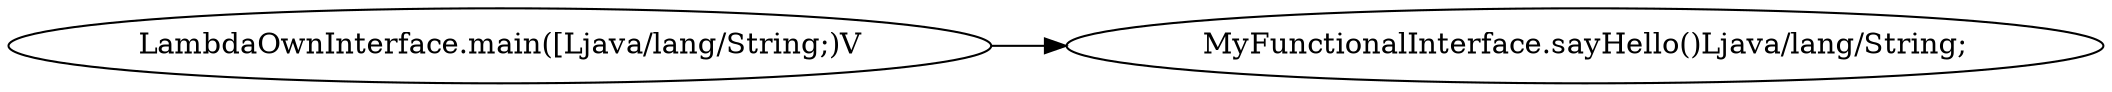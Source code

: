 digraph graphname {
rankdir="LR";
117 [label="MyFunctionalInterface.sayHello()Ljava/lang/String;"]
129 [label="LambdaOwnInterface.main([Ljava/lang/String;)V"]
129 -> 117
}
